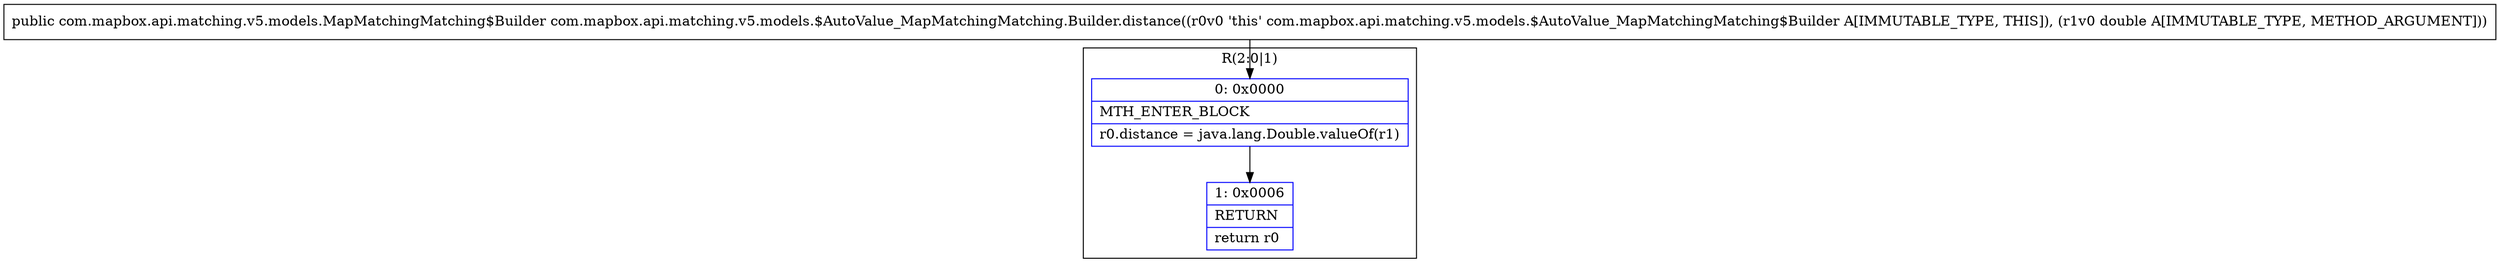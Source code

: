digraph "CFG forcom.mapbox.api.matching.v5.models.$AutoValue_MapMatchingMatching.Builder.distance(D)Lcom\/mapbox\/api\/matching\/v5\/models\/MapMatchingMatching$Builder;" {
subgraph cluster_Region_1934357245 {
label = "R(2:0|1)";
node [shape=record,color=blue];
Node_0 [shape=record,label="{0\:\ 0x0000|MTH_ENTER_BLOCK\l|r0.distance = java.lang.Double.valueOf(r1)\l}"];
Node_1 [shape=record,label="{1\:\ 0x0006|RETURN\l|return r0\l}"];
}
MethodNode[shape=record,label="{public com.mapbox.api.matching.v5.models.MapMatchingMatching$Builder com.mapbox.api.matching.v5.models.$AutoValue_MapMatchingMatching.Builder.distance((r0v0 'this' com.mapbox.api.matching.v5.models.$AutoValue_MapMatchingMatching$Builder A[IMMUTABLE_TYPE, THIS]), (r1v0 double A[IMMUTABLE_TYPE, METHOD_ARGUMENT])) }"];
MethodNode -> Node_0;
Node_0 -> Node_1;
}


